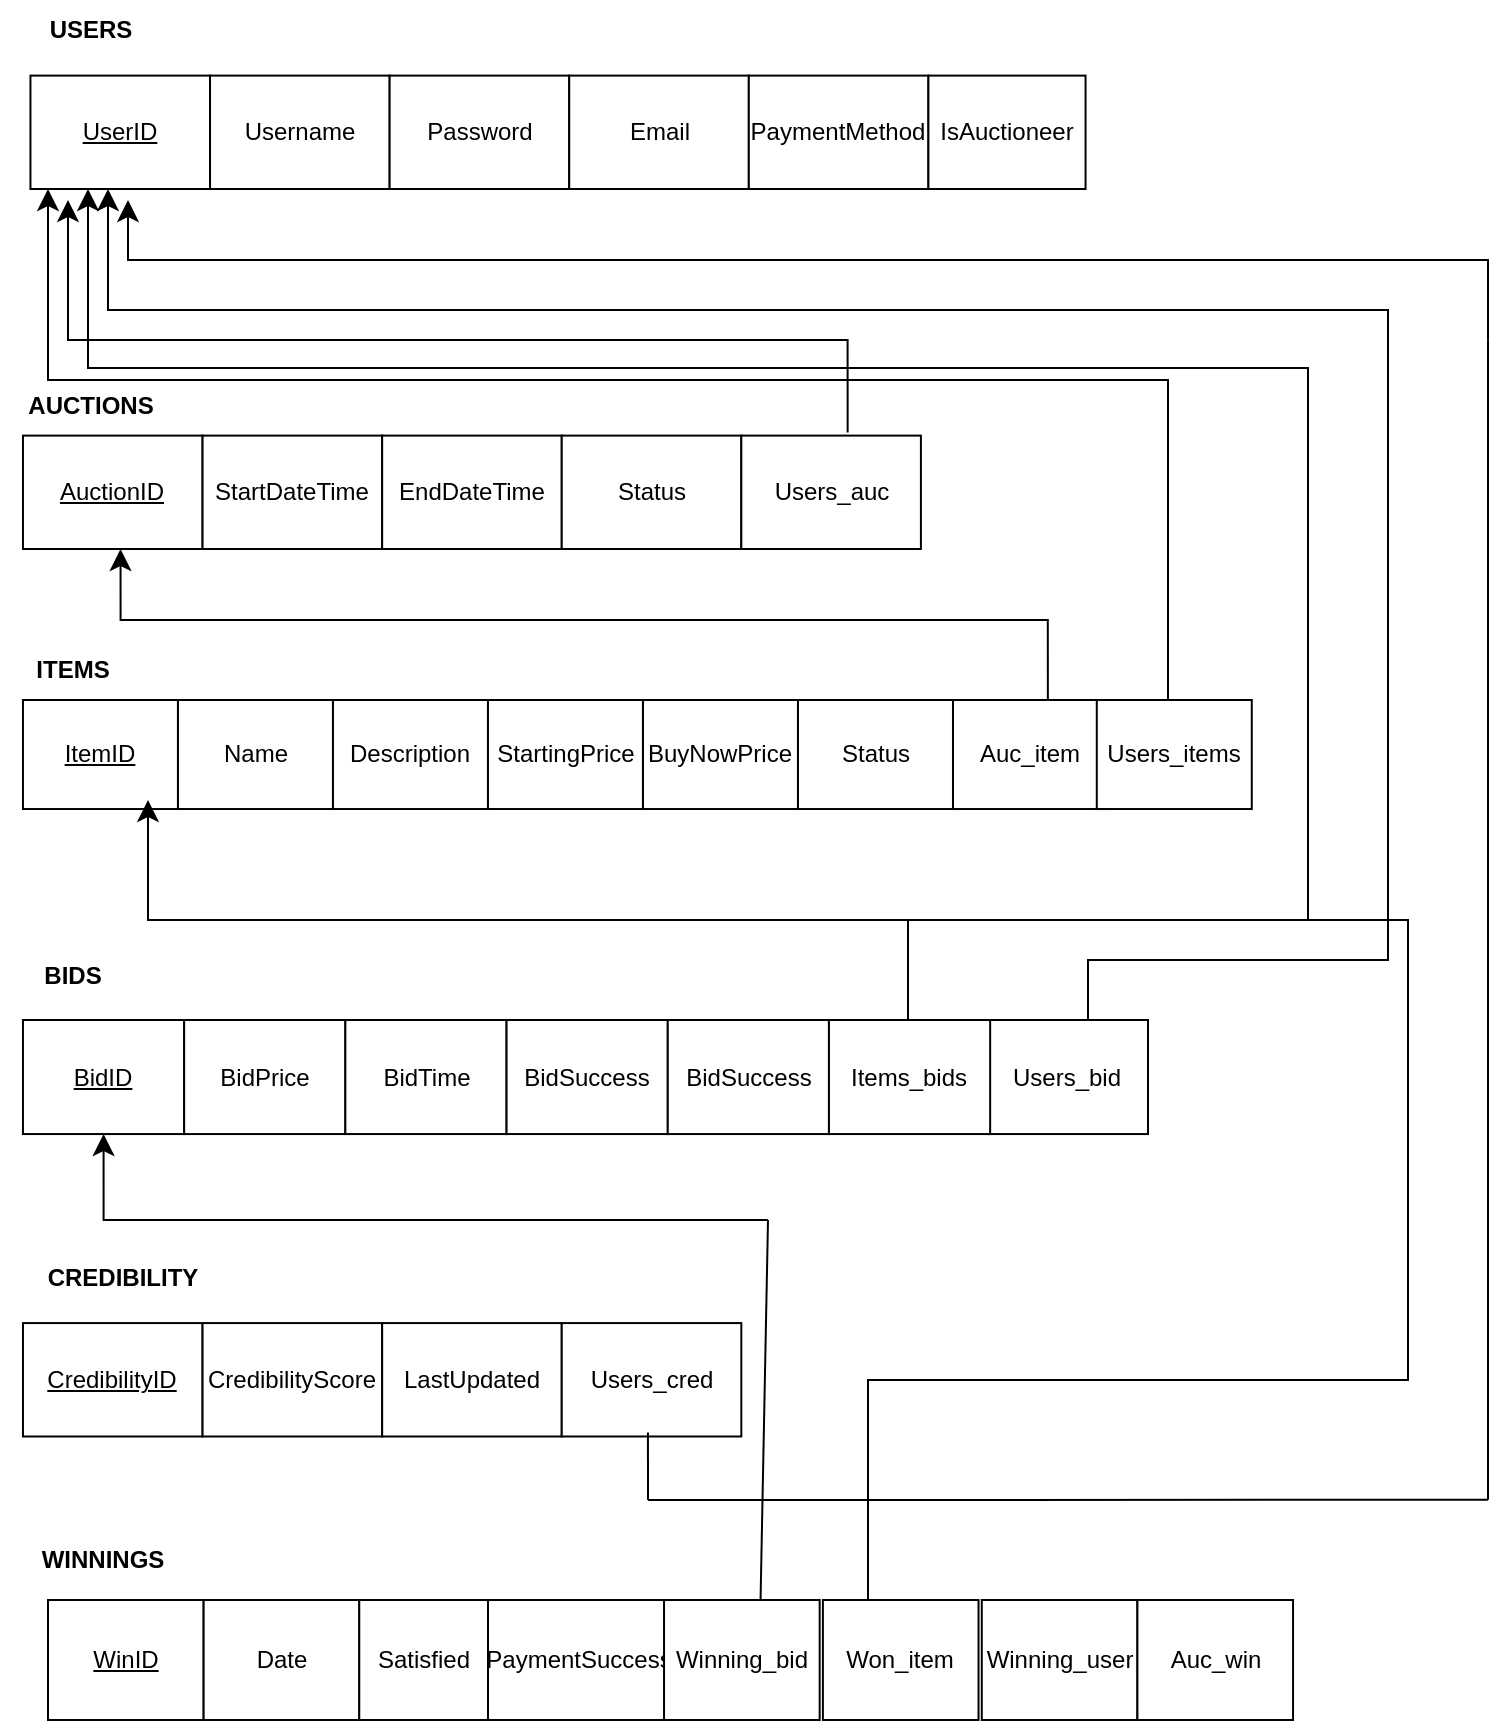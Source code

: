 <mxfile version="24.8.4">
  <diagram name="Page-1" id="BnYVNKoPdC0fC8qjrAS4">
    <mxGraphModel dx="1060" dy="672" grid="1" gridSize="10" guides="1" tooltips="1" connect="1" arrows="1" fold="1" page="1" pageScale="1" pageWidth="850" pageHeight="1100" math="0" shadow="0">
      <root>
        <mxCell id="0" />
        <mxCell id="1" parent="0" />
        <mxCell id="_s3bPg3lB8pmkuJawsRT-1" value="&lt;u&gt;UserID&lt;/u&gt;" style="rounded=0;whiteSpace=wrap;html=1;container=0;" vertex="1" parent="1">
          <mxGeometry x="41.224" y="67.802" width="89.796" height="56.703" as="geometry" />
        </mxCell>
        <mxCell id="_s3bPg3lB8pmkuJawsRT-2" value="Username" style="rounded=0;whiteSpace=wrap;html=1;container=0;" vertex="1" parent="1">
          <mxGeometry x="131.02" y="67.802" width="89.796" height="56.703" as="geometry" />
        </mxCell>
        <mxCell id="_s3bPg3lB8pmkuJawsRT-3" value="Password" style="rounded=0;whiteSpace=wrap;html=1;container=0;" vertex="1" parent="1">
          <mxGeometry x="220.816" y="67.802" width="89.796" height="56.703" as="geometry" />
        </mxCell>
        <mxCell id="_s3bPg3lB8pmkuJawsRT-4" value="Email" style="rounded=0;whiteSpace=wrap;html=1;container=0;" vertex="1" parent="1">
          <mxGeometry x="310.612" y="67.802" width="89.796" height="56.703" as="geometry" />
        </mxCell>
        <mxCell id="_s3bPg3lB8pmkuJawsRT-5" value="PaymentMethod" style="rounded=0;whiteSpace=wrap;html=1;container=0;" vertex="1" parent="1">
          <mxGeometry x="400.408" y="67.802" width="89.796" height="56.703" as="geometry" />
        </mxCell>
        <mxCell id="_s3bPg3lB8pmkuJawsRT-6" value="IsAuctioneer" style="rounded=0;whiteSpace=wrap;html=1;container=0;" vertex="1" parent="1">
          <mxGeometry x="490.204" y="67.802" width="78.571" height="56.703" as="geometry" />
        </mxCell>
        <mxCell id="_s3bPg3lB8pmkuJawsRT-7" value="&lt;b&gt;USERS&lt;/b&gt;" style="text;html=1;align=center;verticalAlign=middle;resizable=0;points=[];autosize=1;strokeColor=none;fillColor=none;container=0;" vertex="1" parent="1">
          <mxGeometry x="41.224" y="30" width="60" height="30" as="geometry" />
        </mxCell>
        <mxCell id="_s3bPg3lB8pmkuJawsRT-14" value="&lt;b&gt;ITEMS&lt;/b&gt;" style="text;html=1;align=center;verticalAlign=middle;resizable=0;points=[];autosize=1;strokeColor=none;fillColor=none;container=0;" vertex="1" parent="1">
          <mxGeometry x="32.484" y="350.0" width="60" height="30" as="geometry" />
        </mxCell>
        <mxCell id="_s3bPg3lB8pmkuJawsRT-24" value="&lt;b&gt;BIDS&lt;/b&gt;" style="text;html=1;align=center;verticalAlign=middle;resizable=0;points=[];autosize=1;strokeColor=none;fillColor=none;container=0;" vertex="1" parent="1">
          <mxGeometry x="37.483" y="502.527" width="50" height="30" as="geometry" />
        </mxCell>
        <mxCell id="_s3bPg3lB8pmkuJawsRT-25" value="&lt;u&gt;CredibilityID&lt;/u&gt;" style="rounded=0;whiteSpace=wrap;html=1;container=0;" vertex="1" parent="1">
          <mxGeometry x="37.483" y="691.538" width="89.796" height="56.703" as="geometry" />
        </mxCell>
        <mxCell id="_s3bPg3lB8pmkuJawsRT-26" value="CredibilityScore" style="rounded=0;whiteSpace=wrap;html=1;container=0;" vertex="1" parent="1">
          <mxGeometry x="127.279" y="691.538" width="89.796" height="56.703" as="geometry" />
        </mxCell>
        <mxCell id="_s3bPg3lB8pmkuJawsRT-27" value="LastUpdated" style="rounded=0;whiteSpace=wrap;html=1;container=0;" vertex="1" parent="1">
          <mxGeometry x="217.075" y="691.538" width="89.796" height="56.703" as="geometry" />
        </mxCell>
        <mxCell id="_s3bPg3lB8pmkuJawsRT-28" value="&lt;b&gt;CREDIBILITY&lt;/b&gt;" style="text;html=1;align=center;verticalAlign=middle;resizable=0;points=[];autosize=1;strokeColor=none;fillColor=none;container=0;" vertex="1" parent="1">
          <mxGeometry x="37.483" y="653.736" width="100" height="30" as="geometry" />
        </mxCell>
        <mxCell id="_s3bPg3lB8pmkuJawsRT-33" value="&lt;b&gt;WINNINGS&lt;/b&gt;" style="text;html=1;align=center;verticalAlign=middle;resizable=0;points=[];autosize=1;strokeColor=none;fillColor=none;container=0;" vertex="1" parent="1">
          <mxGeometry x="37.483" y="795.495" width="80" height="30" as="geometry" />
        </mxCell>
        <mxCell id="_s3bPg3lB8pmkuJawsRT-39" value="Users_cred" style="rounded=0;whiteSpace=wrap;html=1;container=0;" vertex="1" parent="1">
          <mxGeometry x="306.871" y="691.538" width="89.796" height="56.703" as="geometry" />
        </mxCell>
        <mxCell id="_s3bPg3lB8pmkuJawsRT-42" value="" style="group" vertex="1" connectable="0" parent="1">
          <mxGeometry x="410" y="640" height="70" as="geometry" />
        </mxCell>
        <mxCell id="_s3bPg3lB8pmkuJawsRT-37" value="" style="edgeStyle=segmentEdgeStyle;endArrow=classic;html=1;curved=0;rounded=0;endSize=8;startSize=8;entryX=0.5;entryY=1;entryDx=0;entryDy=0;" edge="1" parent="_s3bPg3lB8pmkuJawsRT-42" target="_s3bPg3lB8pmkuJawsRT-20">
          <mxGeometry width="50" height="50" relative="1" as="geometry">
            <mxPoint as="sourcePoint" />
            <mxPoint x="-37.415" y="795.969" as="targetPoint" />
          </mxGeometry>
        </mxCell>
        <mxCell id="_s3bPg3lB8pmkuJawsRT-54" value="&lt;u&gt;AuctionID&lt;/u&gt;" style="rounded=0;whiteSpace=wrap;html=1;container=0;" vertex="1" parent="1">
          <mxGeometry x="37.484" y="247.801" width="89.796" height="56.703" as="geometry" />
        </mxCell>
        <mxCell id="_s3bPg3lB8pmkuJawsRT-55" value="StartDateTime" style="rounded=0;whiteSpace=wrap;html=1;container=0;" vertex="1" parent="1">
          <mxGeometry x="127.28" y="247.801" width="89.796" height="56.703" as="geometry" />
        </mxCell>
        <mxCell id="_s3bPg3lB8pmkuJawsRT-56" value="EndDateTime" style="rounded=0;whiteSpace=wrap;html=1;container=0;" vertex="1" parent="1">
          <mxGeometry x="217.076" y="247.801" width="89.796" height="56.703" as="geometry" />
        </mxCell>
        <mxCell id="_s3bPg3lB8pmkuJawsRT-57" value="Status" style="rounded=0;whiteSpace=wrap;html=1;container=0;" vertex="1" parent="1">
          <mxGeometry x="306.872" y="247.801" width="89.796" height="56.703" as="geometry" />
        </mxCell>
        <mxCell id="_s3bPg3lB8pmkuJawsRT-58" value="&lt;b&gt;AUCTIONS&lt;/b&gt;" style="text;html=1;align=center;verticalAlign=middle;resizable=0;points=[];autosize=1;strokeColor=none;fillColor=none;container=0;" vertex="1" parent="1">
          <mxGeometry x="26.22" y="217.799" width="90" height="30" as="geometry" />
        </mxCell>
        <mxCell id="_s3bPg3lB8pmkuJawsRT-43" value="" style="edgeStyle=segmentEdgeStyle;endArrow=classic;html=1;curved=0;rounded=0;endSize=8;startSize=8;" edge="1" parent="1">
          <mxGeometry width="50" height="50" relative="1" as="geometry">
            <mxPoint x="770" y="199.89" as="sourcePoint" />
            <mxPoint x="90" y="130" as="targetPoint" />
            <Array as="points">
              <mxPoint x="770" y="160" />
              <mxPoint x="90" y="160" />
            </Array>
          </mxGeometry>
        </mxCell>
        <mxCell id="_s3bPg3lB8pmkuJawsRT-44" value="" style="endArrow=none;html=1;rounded=0;" edge="1" parent="1">
          <mxGeometry width="50" height="50" relative="1" as="geometry">
            <mxPoint x="770" y="779.89" as="sourcePoint" />
            <mxPoint x="770" y="199.89" as="targetPoint" />
          </mxGeometry>
        </mxCell>
        <mxCell id="_s3bPg3lB8pmkuJawsRT-45" value="" style="endArrow=none;html=1;rounded=0;" edge="1" parent="1">
          <mxGeometry width="50" height="50" relative="1" as="geometry">
            <mxPoint x="350" y="780" as="sourcePoint" />
            <mxPoint x="770" y="779.89" as="targetPoint" />
          </mxGeometry>
        </mxCell>
        <mxCell id="_s3bPg3lB8pmkuJawsRT-46" value="" style="endArrow=none;html=1;rounded=0;entryX=0.48;entryY=0.965;entryDx=0;entryDy=0;entryPerimeter=0;" edge="1" parent="1" target="_s3bPg3lB8pmkuJawsRT-39">
          <mxGeometry width="50" height="50" relative="1" as="geometry">
            <mxPoint x="350" y="780" as="sourcePoint" />
            <mxPoint x="420" y="749.89" as="targetPoint" />
          </mxGeometry>
        </mxCell>
        <mxCell id="_s3bPg3lB8pmkuJawsRT-65" value="" style="edgeStyle=segmentEdgeStyle;endArrow=classic;html=1;curved=0;rounded=0;endSize=8;startSize=8;exitX=0.612;exitY=-0.01;exitDx=0;exitDy=0;exitPerimeter=0;" edge="1" parent="1" source="_s3bPg3lB8pmkuJawsRT-64">
          <mxGeometry width="50" height="50" relative="1" as="geometry">
            <mxPoint x="630" y="344" as="sourcePoint" />
            <mxPoint x="86.26" y="304.5" as="targetPoint" />
            <Array as="points">
              <mxPoint x="550" y="340" />
              <mxPoint x="86" y="340" />
            </Array>
          </mxGeometry>
        </mxCell>
        <mxCell id="_s3bPg3lB8pmkuJawsRT-69" value="" style="edgeStyle=segmentEdgeStyle;endArrow=classic;html=1;curved=0;rounded=0;endSize=8;startSize=8;" edge="1" parent="1">
          <mxGeometry width="50" height="50" relative="1" as="geometry">
            <mxPoint x="570" y="540" as="sourcePoint" />
            <mxPoint x="80" y="124.51" as="targetPoint" />
            <Array as="points">
              <mxPoint x="570" y="510" />
              <mxPoint x="720" y="510" />
              <mxPoint x="720" y="185" />
              <mxPoint x="80" y="185" />
            </Array>
          </mxGeometry>
        </mxCell>
        <mxCell id="_s3bPg3lB8pmkuJawsRT-8" value="&lt;u&gt;ItemID&lt;/u&gt;" style="rounded=0;whiteSpace=wrap;html=1;container=0;" vertex="1" parent="1">
          <mxGeometry x="37.48" y="380" width="77.502" height="54.51" as="geometry" />
        </mxCell>
        <mxCell id="_s3bPg3lB8pmkuJawsRT-9" value="Name" style="rounded=0;whiteSpace=wrap;html=1;container=0;" vertex="1" parent="1">
          <mxGeometry x="114.982" y="380" width="77.502" height="54.51" as="geometry" />
        </mxCell>
        <mxCell id="_s3bPg3lB8pmkuJawsRT-10" value="Description" style="rounded=0;whiteSpace=wrap;html=1;container=0;" vertex="1" parent="1">
          <mxGeometry x="192.485" y="380" width="77.502" height="54.51" as="geometry" />
        </mxCell>
        <mxCell id="_s3bPg3lB8pmkuJawsRT-11" value="StartingPrice" style="rounded=0;whiteSpace=wrap;html=1;container=0;" vertex="1" parent="1">
          <mxGeometry x="269.987" y="380" width="77.502" height="54.51" as="geometry" />
        </mxCell>
        <mxCell id="_s3bPg3lB8pmkuJawsRT-12" value="BuyNowPrice" style="rounded=0;whiteSpace=wrap;html=1;container=0;" vertex="1" parent="1">
          <mxGeometry x="347.489" y="380" width="77.502" height="54.51" as="geometry" />
        </mxCell>
        <mxCell id="_s3bPg3lB8pmkuJawsRT-13" value="Status" style="rounded=0;whiteSpace=wrap;html=1;container=0;" vertex="1" parent="1">
          <mxGeometry x="424.992" y="380" width="77.502" height="54.51" as="geometry" />
        </mxCell>
        <mxCell id="_s3bPg3lB8pmkuJawsRT-64" value="Auc_item" style="rounded=0;whiteSpace=wrap;html=1;container=0;" vertex="1" parent="1">
          <mxGeometry x="502.498" y="380" width="77.502" height="54.51" as="geometry" />
        </mxCell>
        <mxCell id="_s3bPg3lB8pmkuJawsRT-85" value="Users_items" style="rounded=0;whiteSpace=wrap;html=1;container=0;" vertex="1" parent="1">
          <mxGeometry x="574.388" y="380" width="77.502" height="54.51" as="geometry" />
        </mxCell>
        <mxCell id="_s3bPg3lB8pmkuJawsRT-87" value="" style="edgeStyle=segmentEdgeStyle;endArrow=classic;html=1;curved=0;rounded=0;endSize=8;startSize=8;exitX=0.5;exitY=0;exitDx=0;exitDy=0;" edge="1" parent="1" source="_s3bPg3lB8pmkuJawsRT-85">
          <mxGeometry width="50" height="50" relative="1" as="geometry">
            <mxPoint x="610" y="220" as="sourcePoint" />
            <mxPoint x="50" y="124.51" as="targetPoint" />
            <Array as="points">
              <mxPoint x="610" y="380" />
              <mxPoint x="610" y="220" />
              <mxPoint x="50" y="220" />
            </Array>
          </mxGeometry>
        </mxCell>
        <mxCell id="_s3bPg3lB8pmkuJawsRT-88" value="Users_auc" style="rounded=0;whiteSpace=wrap;html=1;container=0;" vertex="1" parent="1">
          <mxGeometry x="396.662" y="247.801" width="89.796" height="56.703" as="geometry" />
        </mxCell>
        <mxCell id="_s3bPg3lB8pmkuJawsRT-89" value="" style="edgeStyle=segmentEdgeStyle;endArrow=classic;html=1;curved=0;rounded=0;endSize=8;startSize=8;exitX=0.592;exitY=-0.027;exitDx=0;exitDy=0;exitPerimeter=0;" edge="1" parent="1" source="_s3bPg3lB8pmkuJawsRT-88">
          <mxGeometry width="50" height="50" relative="1" as="geometry">
            <mxPoint x="450" y="240" as="sourcePoint" />
            <mxPoint x="60" y="130" as="targetPoint" />
            <Array as="points">
              <mxPoint x="450" y="200" />
              <mxPoint x="60" y="200" />
            </Array>
          </mxGeometry>
        </mxCell>
        <mxCell id="_s3bPg3lB8pmkuJawsRT-99" value="" style="endArrow=none;html=1;rounded=0;exitX=0.62;exitY=0.011;exitDx=0;exitDy=0;exitPerimeter=0;" edge="1" parent="1" source="_s3bPg3lB8pmkuJawsRT-34">
          <mxGeometry width="50" height="50" relative="1" as="geometry">
            <mxPoint x="440" y="710" as="sourcePoint" />
            <mxPoint x="410" y="640" as="targetPoint" />
          </mxGeometry>
        </mxCell>
        <mxCell id="_s3bPg3lB8pmkuJawsRT-100" value="" style="group" vertex="1" connectable="0" parent="1">
          <mxGeometry x="37.48" y="540" width="562.52" height="57.03" as="geometry" />
        </mxCell>
        <mxCell id="_s3bPg3lB8pmkuJawsRT-20" value="&lt;u&gt;BidID&lt;/u&gt;" style="rounded=0;whiteSpace=wrap;html=1;container=0;" vertex="1" parent="_s3bPg3lB8pmkuJawsRT-100">
          <mxGeometry width="80.599" height="57.03" as="geometry" />
        </mxCell>
        <mxCell id="_s3bPg3lB8pmkuJawsRT-21" value="BidPrice" style="rounded=0;whiteSpace=wrap;html=1;container=0;" vertex="1" parent="_s3bPg3lB8pmkuJawsRT-100">
          <mxGeometry x="80.599" width="80.599" height="57.03" as="geometry" />
        </mxCell>
        <mxCell id="_s3bPg3lB8pmkuJawsRT-22" value="BidTime" style="rounded=0;whiteSpace=wrap;html=1;container=0;" vertex="1" parent="_s3bPg3lB8pmkuJawsRT-100">
          <mxGeometry x="161.199" width="80.599" height="57.03" as="geometry" />
        </mxCell>
        <mxCell id="_s3bPg3lB8pmkuJawsRT-23" value="BidSuccess" style="rounded=0;whiteSpace=wrap;html=1;container=0;" vertex="1" parent="_s3bPg3lB8pmkuJawsRT-100">
          <mxGeometry x="241.798" width="80.599" height="57.03" as="geometry" />
        </mxCell>
        <mxCell id="_s3bPg3lB8pmkuJawsRT-68" value="Users_bid" style="rounded=0;whiteSpace=wrap;html=1;container=0;" vertex="1" parent="_s3bPg3lB8pmkuJawsRT-100">
          <mxGeometry x="481.921" width="80.599" height="57.03" as="geometry" />
        </mxCell>
        <mxCell id="_s3bPg3lB8pmkuJawsRT-90" value="BidSuccess" style="rounded=0;whiteSpace=wrap;html=1;container=0;" vertex="1" parent="_s3bPg3lB8pmkuJawsRT-100">
          <mxGeometry x="322.402" width="80.599" height="57.03" as="geometry" />
        </mxCell>
        <mxCell id="_s3bPg3lB8pmkuJawsRT-94" value="Items_bids" style="rounded=0;whiteSpace=wrap;html=1;container=0;" vertex="1" parent="_s3bPg3lB8pmkuJawsRT-100">
          <mxGeometry x="402.996" width="80.599" height="57.03" as="geometry" />
        </mxCell>
        <mxCell id="_s3bPg3lB8pmkuJawsRT-101" value="" style="edgeStyle=segmentEdgeStyle;endArrow=classic;html=1;curved=0;rounded=0;endSize=8;startSize=8;" edge="1" parent="1">
          <mxGeometry width="50" height="50" relative="1" as="geometry">
            <mxPoint x="480" y="540" as="sourcePoint" />
            <mxPoint x="70" y="124.51" as="targetPoint" />
            <Array as="points">
              <mxPoint x="480" y="490" />
              <mxPoint x="680" y="490" />
              <mxPoint x="680" y="214" />
              <mxPoint x="70" y="214" />
            </Array>
          </mxGeometry>
        </mxCell>
        <mxCell id="_s3bPg3lB8pmkuJawsRT-29" value="&lt;u&gt;WinID&lt;/u&gt;" style="rounded=0;whiteSpace=wrap;html=1;container=0;" vertex="1" parent="1">
          <mxGeometry x="50" y="830" width="77.814" height="60" as="geometry" />
        </mxCell>
        <mxCell id="_s3bPg3lB8pmkuJawsRT-30" value="Date" style="rounded=0;whiteSpace=wrap;html=1;container=0;" vertex="1" parent="1">
          <mxGeometry x="127.814" y="830" width="77.814" height="60" as="geometry" />
        </mxCell>
        <mxCell id="_s3bPg3lB8pmkuJawsRT-31" value="Satisfied" style="rounded=0;whiteSpace=wrap;html=1;container=0;" vertex="1" parent="1">
          <mxGeometry x="205.63" y="830" width="64.37" height="60" as="geometry" />
        </mxCell>
        <mxCell id="_s3bPg3lB8pmkuJawsRT-32" value="PaymentSuccess" style="rounded=0;whiteSpace=wrap;html=1;container=0;" vertex="1" parent="1">
          <mxGeometry x="270" y="830" width="91.26" height="60" as="geometry" />
        </mxCell>
        <mxCell id="_s3bPg3lB8pmkuJawsRT-34" value="Winning_bid" style="rounded=0;whiteSpace=wrap;html=1;container=0;" vertex="1" parent="1">
          <mxGeometry x="358.013" y="830" width="77.814" height="60" as="geometry" />
        </mxCell>
        <mxCell id="_s3bPg3lB8pmkuJawsRT-48" value="Won_item" style="rounded=0;whiteSpace=wrap;html=1;container=0;" vertex="1" parent="1">
          <mxGeometry x="437.451" y="830" width="77.814" height="60" as="geometry" />
        </mxCell>
        <mxCell id="_s3bPg3lB8pmkuJawsRT-74" value="Winning_user" style="rounded=0;whiteSpace=wrap;html=1;container=0;" vertex="1" parent="1">
          <mxGeometry x="516.889" y="830" width="77.814" height="60" as="geometry" />
        </mxCell>
        <mxCell id="_s3bPg3lB8pmkuJawsRT-95" value="Auc_win" style="rounded=0;whiteSpace=wrap;html=1;container=0;" vertex="1" parent="1">
          <mxGeometry x="594.706" y="830" width="77.814" height="60" as="geometry" />
        </mxCell>
        <mxCell id="_s3bPg3lB8pmkuJawsRT-103" value="" style="edgeStyle=segmentEdgeStyle;endArrow=classic;html=1;curved=0;rounded=0;endSize=8;startSize=8;" edge="1" parent="1" source="_s3bPg3lB8pmkuJawsRT-48">
          <mxGeometry width="50" height="50" relative="1" as="geometry">
            <mxPoint x="460" y="710" as="sourcePoint" />
            <mxPoint x="100" y="430" as="targetPoint" />
            <Array as="points">
              <mxPoint x="460" y="720" />
              <mxPoint x="730" y="720" />
              <mxPoint x="730" y="490" />
              <mxPoint x="100" y="490" />
            </Array>
          </mxGeometry>
        </mxCell>
      </root>
    </mxGraphModel>
  </diagram>
</mxfile>
